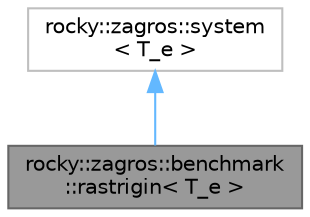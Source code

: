 digraph "rocky::zagros::benchmark::rastrigin&lt; T_e &gt;"
{
 // LATEX_PDF_SIZE
  bgcolor="transparent";
  edge [fontname=Helvetica,fontsize=10,labelfontname=Helvetica,labelfontsize=10];
  node [fontname=Helvetica,fontsize=10,shape=box,height=0.2,width=0.4];
  Node1 [label="rocky::zagros::benchmark\l::rastrigin\< T_e \>",height=0.2,width=0.4,color="gray40", fillcolor="grey60", style="filled", fontcolor="black",tooltip="Rastrigin function."];
  Node2 -> Node1 [dir="back",color="steelblue1",style="solid"];
  Node2 [label="rocky::zagros::system\l\< T_e \>",height=0.2,width=0.4,color="grey75", fillcolor="white", style="filled",URL="$classrocky_1_1zagros_1_1system.html",tooltip=" "];
}

